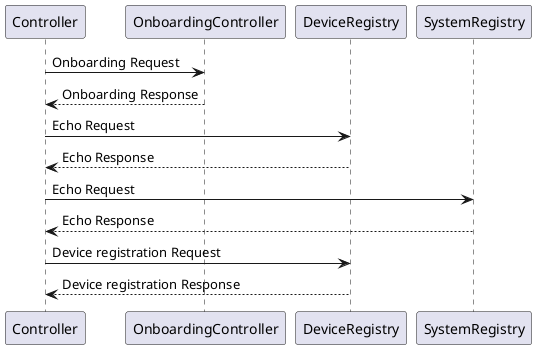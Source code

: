 @startuml

Controller -> OnboardingController: Onboarding Request
OnboardingController --> Controller: Onboarding Response

Controller -> DeviceRegistry: Echo Request
DeviceRegistry --> Controller: Echo Response

Controller -> SystemRegistry: Echo Request
SystemRegistry --> Controller: Echo Response

Controller -> DeviceRegistry: Device registration Request
DeviceRegistry --> Controller: Device registration Response

@enduml